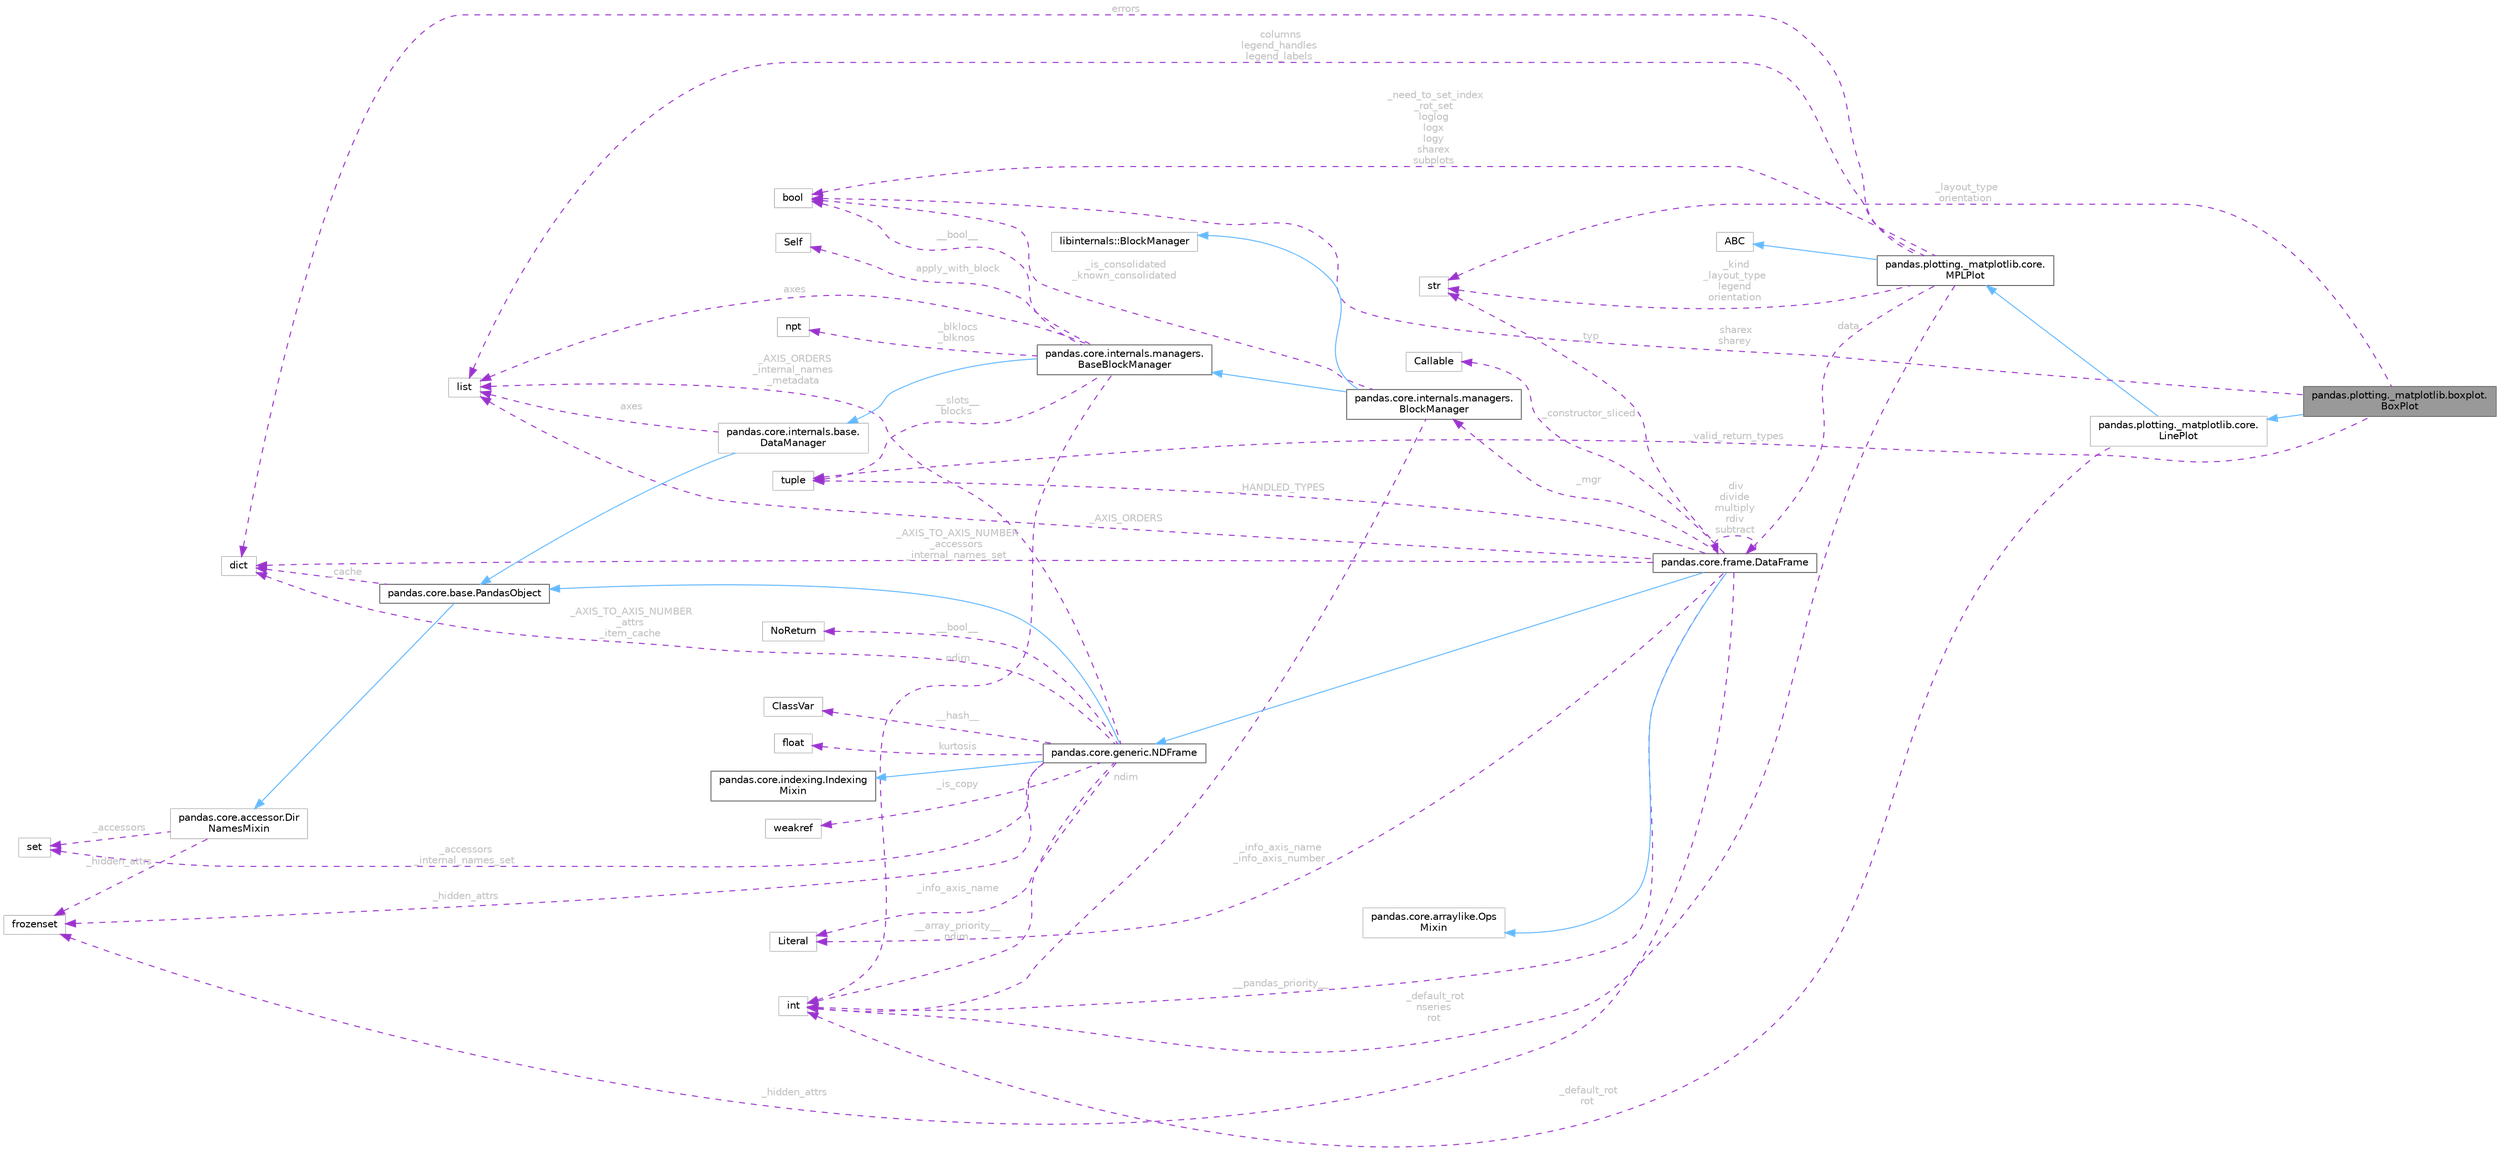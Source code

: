 digraph "pandas.plotting._matplotlib.boxplot.BoxPlot"
{
 // LATEX_PDF_SIZE
  bgcolor="transparent";
  edge [fontname=Helvetica,fontsize=10,labelfontname=Helvetica,labelfontsize=10];
  node [fontname=Helvetica,fontsize=10,shape=box,height=0.2,width=0.4];
  rankdir="LR";
  Node1 [id="Node000001",label="pandas.plotting._matplotlib.boxplot.\lBoxPlot",height=0.2,width=0.4,color="gray40", fillcolor="grey60", style="filled", fontcolor="black",tooltip=" "];
  Node2 -> Node1 [id="edge1_Node000001_Node000002",dir="back",color="steelblue1",style="solid",tooltip=" "];
  Node2 [id="Node000002",label="pandas.plotting._matplotlib.core.\lLinePlot",height=0.2,width=0.4,color="grey75", fillcolor="white", style="filled",URL="$d5/dca/classpandas_1_1plotting_1_1__matplotlib_1_1core_1_1LinePlot.html",tooltip=" "];
  Node3 -> Node2 [id="edge2_Node000002_Node000003",dir="back",color="steelblue1",style="solid",tooltip=" "];
  Node3 [id="Node000003",label="pandas.plotting._matplotlib.core.\lMPLPlot",height=0.2,width=0.4,color="gray40", fillcolor="white", style="filled",URL="$d9/de5/classpandas_1_1plotting_1_1__matplotlib_1_1core_1_1MPLPlot.html",tooltip=" "];
  Node4 -> Node3 [id="edge3_Node000003_Node000004",dir="back",color="steelblue1",style="solid",tooltip=" "];
  Node4 [id="Node000004",label="ABC",height=0.2,width=0.4,color="grey75", fillcolor="white", style="filled",URL="$dd/d9b/classABC.html",tooltip=" "];
  Node5 -> Node3 [id="edge4_Node000003_Node000005",dir="back",color="darkorchid3",style="dashed",tooltip=" ",label=" _kind\n_layout_type\nlegend\norientation",fontcolor="grey" ];
  Node5 [id="Node000005",label="str",height=0.2,width=0.4,color="grey75", fillcolor="white", style="filled",tooltip=" "];
  Node6 -> Node3 [id="edge5_Node000003_Node000006",dir="back",color="darkorchid3",style="dashed",tooltip=" ",label=" _default_rot\nnseries\nrot",fontcolor="grey" ];
  Node6 [id="Node000006",label="int",height=0.2,width=0.4,color="grey75", fillcolor="white", style="filled",tooltip=" "];
  Node7 -> Node3 [id="edge6_Node000003_Node000007",dir="back",color="darkorchid3",style="dashed",tooltip=" ",label=" _need_to_set_index\n_rot_set\nloglog\nlogx\nlogy\nsharex\nsubplots",fontcolor="grey" ];
  Node7 [id="Node000007",label="bool",height=0.2,width=0.4,color="grey75", fillcolor="white", style="filled",tooltip=" "];
  Node8 -> Node3 [id="edge7_Node000003_Node000008",dir="back",color="darkorchid3",style="dashed",tooltip=" ",label=" columns\nlegend_handles\nlegend_labels",fontcolor="grey" ];
  Node8 [id="Node000008",label="list",height=0.2,width=0.4,color="grey75", fillcolor="white", style="filled",tooltip=" "];
  Node9 -> Node3 [id="edge8_Node000003_Node000009",dir="back",color="darkorchid3",style="dashed",tooltip=" ",label=" errors",fontcolor="grey" ];
  Node9 [id="Node000009",label="dict",height=0.2,width=0.4,color="grey75", fillcolor="white", style="filled",tooltip=" "];
  Node10 -> Node3 [id="edge9_Node000003_Node000010",dir="back",color="darkorchid3",style="dashed",tooltip=" ",label=" data",fontcolor="grey" ];
  Node10 [id="Node000010",label="pandas.core.frame.DataFrame",height=0.2,width=0.4,color="gray40", fillcolor="white", style="filled",URL="$dc/d95/classpandas_1_1core_1_1frame_1_1DataFrame.html",tooltip=" "];
  Node11 -> Node10 [id="edge10_Node000010_Node000011",dir="back",color="steelblue1",style="solid",tooltip=" "];
  Node11 [id="Node000011",label="pandas.core.generic.NDFrame",height=0.2,width=0.4,color="gray40", fillcolor="white", style="filled",URL="$d4/d2c/classpandas_1_1core_1_1generic_1_1NDFrame.html",tooltip=" "];
  Node12 -> Node11 [id="edge11_Node000011_Node000012",dir="back",color="steelblue1",style="solid",tooltip=" "];
  Node12 [id="Node000012",label="pandas.core.base.PandasObject",height=0.2,width=0.4,color="gray40", fillcolor="white", style="filled",URL="$d9/d19/classpandas_1_1core_1_1base_1_1PandasObject.html",tooltip=" "];
  Node13 -> Node12 [id="edge12_Node000012_Node000013",dir="back",color="steelblue1",style="solid",tooltip=" "];
  Node13 [id="Node000013",label="pandas.core.accessor.Dir\lNamesMixin",height=0.2,width=0.4,color="grey75", fillcolor="white", style="filled",URL="$df/dd9/classpandas_1_1core_1_1accessor_1_1DirNamesMixin.html",tooltip=" "];
  Node14 -> Node13 [id="edge13_Node000013_Node000014",dir="back",color="darkorchid3",style="dashed",tooltip=" ",label=" _accessors",fontcolor="grey" ];
  Node14 [id="Node000014",label="set",height=0.2,width=0.4,color="grey75", fillcolor="white", style="filled",tooltip=" "];
  Node15 -> Node13 [id="edge14_Node000013_Node000015",dir="back",color="darkorchid3",style="dashed",tooltip=" ",label=" _hidden_attrs",fontcolor="grey" ];
  Node15 [id="Node000015",label="frozenset",height=0.2,width=0.4,color="grey75", fillcolor="white", style="filled",tooltip=" "];
  Node9 -> Node12 [id="edge15_Node000012_Node000009",dir="back",color="darkorchid3",style="dashed",tooltip=" ",label=" _cache",fontcolor="grey" ];
  Node16 -> Node11 [id="edge16_Node000011_Node000016",dir="back",color="steelblue1",style="solid",tooltip=" "];
  Node16 [id="Node000016",label="pandas.core.indexing.Indexing\lMixin",height=0.2,width=0.4,color="gray40", fillcolor="white", style="filled",URL="$d4/d90/classpandas_1_1core_1_1indexing_1_1IndexingMixin.html",tooltip=" "];
  Node8 -> Node11 [id="edge17_Node000011_Node000008",dir="back",color="darkorchid3",style="dashed",tooltip=" ",label=" _AXIS_ORDERS\n_internal_names\n_metadata",fontcolor="grey" ];
  Node14 -> Node11 [id="edge18_Node000011_Node000014",dir="back",color="darkorchid3",style="dashed",tooltip=" ",label=" _accessors\n_internal_names_set",fontcolor="grey" ];
  Node15 -> Node11 [id="edge19_Node000011_Node000015",dir="back",color="darkorchid3",style="dashed",tooltip=" ",label=" _hidden_attrs",fontcolor="grey" ];
  Node17 -> Node11 [id="edge20_Node000011_Node000017",dir="back",color="darkorchid3",style="dashed",tooltip=" ",label=" _is_copy",fontcolor="grey" ];
  Node17 [id="Node000017",label="weakref",height=0.2,width=0.4,color="grey75", fillcolor="white", style="filled",tooltip=" "];
  Node9 -> Node11 [id="edge21_Node000011_Node000009",dir="back",color="darkorchid3",style="dashed",tooltip=" ",label=" _AXIS_TO_AXIS_NUMBER\n_attrs\n_item_cache",fontcolor="grey" ];
  Node18 -> Node11 [id="edge22_Node000011_Node000018",dir="back",color="darkorchid3",style="dashed",tooltip=" ",label=" _info_axis_name",fontcolor="grey" ];
  Node18 [id="Node000018",label="Literal",height=0.2,width=0.4,color="grey75", fillcolor="white", style="filled",tooltip=" "];
  Node19 -> Node11 [id="edge23_Node000011_Node000019",dir="back",color="darkorchid3",style="dashed",tooltip=" ",label=" __bool__",fontcolor="grey" ];
  Node19 [id="Node000019",label="NoReturn",height=0.2,width=0.4,color="grey75", fillcolor="white", style="filled",tooltip=" "];
  Node20 -> Node11 [id="edge24_Node000011_Node000020",dir="back",color="darkorchid3",style="dashed",tooltip=" ",label=" __hash__",fontcolor="grey" ];
  Node20 [id="Node000020",label="ClassVar",height=0.2,width=0.4,color="grey75", fillcolor="white", style="filled",tooltip=" "];
  Node6 -> Node11 [id="edge25_Node000011_Node000006",dir="back",color="darkorchid3",style="dashed",tooltip=" ",label=" __array_priority__\nndim",fontcolor="grey" ];
  Node21 -> Node11 [id="edge26_Node000011_Node000021",dir="back",color="darkorchid3",style="dashed",tooltip=" ",label=" kurtosis",fontcolor="grey" ];
  Node21 [id="Node000021",label="float",height=0.2,width=0.4,color="grey75", fillcolor="white", style="filled",tooltip=" "];
  Node22 -> Node10 [id="edge27_Node000010_Node000022",dir="back",color="steelblue1",style="solid",tooltip=" "];
  Node22 [id="Node000022",label="pandas.core.arraylike.Ops\lMixin",height=0.2,width=0.4,color="grey75", fillcolor="white", style="filled",URL="$da/d26/classpandas_1_1core_1_1arraylike_1_1OpsMixin.html",tooltip=" "];
  Node9 -> Node10 [id="edge28_Node000010_Node000009",dir="back",color="darkorchid3",style="dashed",tooltip=" ",label=" _AXIS_TO_AXIS_NUMBER\n_accessors\n_internal_names_set",fontcolor="grey" ];
  Node5 -> Node10 [id="edge29_Node000010_Node000005",dir="back",color="darkorchid3",style="dashed",tooltip=" ",label=" _typ",fontcolor="grey" ];
  Node23 -> Node10 [id="edge30_Node000010_Node000023",dir="back",color="darkorchid3",style="dashed",tooltip=" ",label=" _HANDLED_TYPES",fontcolor="grey" ];
  Node23 [id="Node000023",label="tuple",height=0.2,width=0.4,color="grey75", fillcolor="white", style="filled",tooltip=" "];
  Node15 -> Node10 [id="edge31_Node000010_Node000015",dir="back",color="darkorchid3",style="dashed",tooltip=" ",label=" _hidden_attrs",fontcolor="grey" ];
  Node24 -> Node10 [id="edge32_Node000010_Node000024",dir="back",color="darkorchid3",style="dashed",tooltip=" ",label=" _mgr",fontcolor="grey" ];
  Node24 [id="Node000024",label="pandas.core.internals.managers.\lBlockManager",height=0.2,width=0.4,color="gray40", fillcolor="white", style="filled",URL="$de/dc6/classpandas_1_1core_1_1internals_1_1managers_1_1BlockManager.html",tooltip=" "];
  Node25 -> Node24 [id="edge33_Node000024_Node000025",dir="back",color="steelblue1",style="solid",tooltip=" "];
  Node25 [id="Node000025",label="libinternals::BlockManager",height=0.2,width=0.4,color="grey75", fillcolor="white", style="filled",tooltip=" "];
  Node26 -> Node24 [id="edge34_Node000024_Node000026",dir="back",color="steelblue1",style="solid",tooltip=" "];
  Node26 [id="Node000026",label="pandas.core.internals.managers.\lBaseBlockManager",height=0.2,width=0.4,color="gray40", fillcolor="white", style="filled",URL="$d0/d01/classpandas_1_1core_1_1internals_1_1managers_1_1BaseBlockManager.html",tooltip=" "];
  Node27 -> Node26 [id="edge35_Node000026_Node000027",dir="back",color="steelblue1",style="solid",tooltip=" "];
  Node27 [id="Node000027",label="pandas.core.internals.base.\lDataManager",height=0.2,width=0.4,color="grey75", fillcolor="white", style="filled",URL="$d5/d55/classpandas_1_1core_1_1internals_1_1base_1_1DataManager.html",tooltip=" "];
  Node12 -> Node27 [id="edge36_Node000027_Node000012",dir="back",color="steelblue1",style="solid",tooltip=" "];
  Node8 -> Node27 [id="edge37_Node000027_Node000008",dir="back",color="darkorchid3",style="dashed",tooltip=" ",label=" axes",fontcolor="grey" ];
  Node23 -> Node26 [id="edge38_Node000026_Node000023",dir="back",color="darkorchid3",style="dashed",tooltip=" ",label=" __slots__\nblocks",fontcolor="grey" ];
  Node28 -> Node26 [id="edge39_Node000026_Node000028",dir="back",color="darkorchid3",style="dashed",tooltip=" ",label=" _blklocs\n_blknos",fontcolor="grey" ];
  Node28 [id="Node000028",label="npt",height=0.2,width=0.4,color="grey75", fillcolor="white", style="filled",tooltip=" "];
  Node8 -> Node26 [id="edge40_Node000026_Node000008",dir="back",color="darkorchid3",style="dashed",tooltip=" ",label=" axes",fontcolor="grey" ];
  Node7 -> Node26 [id="edge41_Node000026_Node000007",dir="back",color="darkorchid3",style="dashed",tooltip=" ",label=" __bool__",fontcolor="grey" ];
  Node29 -> Node26 [id="edge42_Node000026_Node000029",dir="back",color="darkorchid3",style="dashed",tooltip=" ",label=" apply_with_block",fontcolor="grey" ];
  Node29 [id="Node000029",label="Self",height=0.2,width=0.4,color="grey75", fillcolor="white", style="filled",tooltip=" "];
  Node6 -> Node26 [id="edge43_Node000026_Node000006",dir="back",color="darkorchid3",style="dashed",tooltip=" ",label=" ndim",fontcolor="grey" ];
  Node6 -> Node24 [id="edge44_Node000024_Node000006",dir="back",color="darkorchid3",style="dashed",tooltip=" ",label=" ndim",fontcolor="grey" ];
  Node7 -> Node24 [id="edge45_Node000024_Node000007",dir="back",color="darkorchid3",style="dashed",tooltip=" ",label=" _is_consolidated\n_known_consolidated",fontcolor="grey" ];
  Node6 -> Node10 [id="edge46_Node000010_Node000006",dir="back",color="darkorchid3",style="dashed",tooltip=" ",label=" __pandas_priority__",fontcolor="grey" ];
  Node30 -> Node10 [id="edge47_Node000010_Node000030",dir="back",color="darkorchid3",style="dashed",tooltip=" ",label=" _constructor_sliced",fontcolor="grey" ];
  Node30 [id="Node000030",label="Callable",height=0.2,width=0.4,color="grey75", fillcolor="white", style="filled",tooltip=" "];
  Node10 -> Node10 [id="edge48_Node000010_Node000010",dir="back",color="darkorchid3",style="dashed",tooltip=" ",label=" div\ndivide\nmultiply\nrdiv\nsubtract",fontcolor="grey" ];
  Node8 -> Node10 [id="edge49_Node000010_Node000008",dir="back",color="darkorchid3",style="dashed",tooltip=" ",label=" _AXIS_ORDERS",fontcolor="grey" ];
  Node18 -> Node10 [id="edge50_Node000010_Node000018",dir="back",color="darkorchid3",style="dashed",tooltip=" ",label=" _info_axis_name\n_info_axis_number",fontcolor="grey" ];
  Node6 -> Node2 [id="edge51_Node000002_Node000006",dir="back",color="darkorchid3",style="dashed",tooltip=" ",label=" _default_rot\nrot",fontcolor="grey" ];
  Node5 -> Node1 [id="edge52_Node000001_Node000005",dir="back",color="darkorchid3",style="dashed",tooltip=" ",label=" _layout_type\norientation",fontcolor="grey" ];
  Node23 -> Node1 [id="edge53_Node000001_Node000023",dir="back",color="darkorchid3",style="dashed",tooltip=" ",label=" _valid_return_types",fontcolor="grey" ];
  Node7 -> Node1 [id="edge54_Node000001_Node000007",dir="back",color="darkorchid3",style="dashed",tooltip=" ",label=" sharex\nsharey",fontcolor="grey" ];
}
